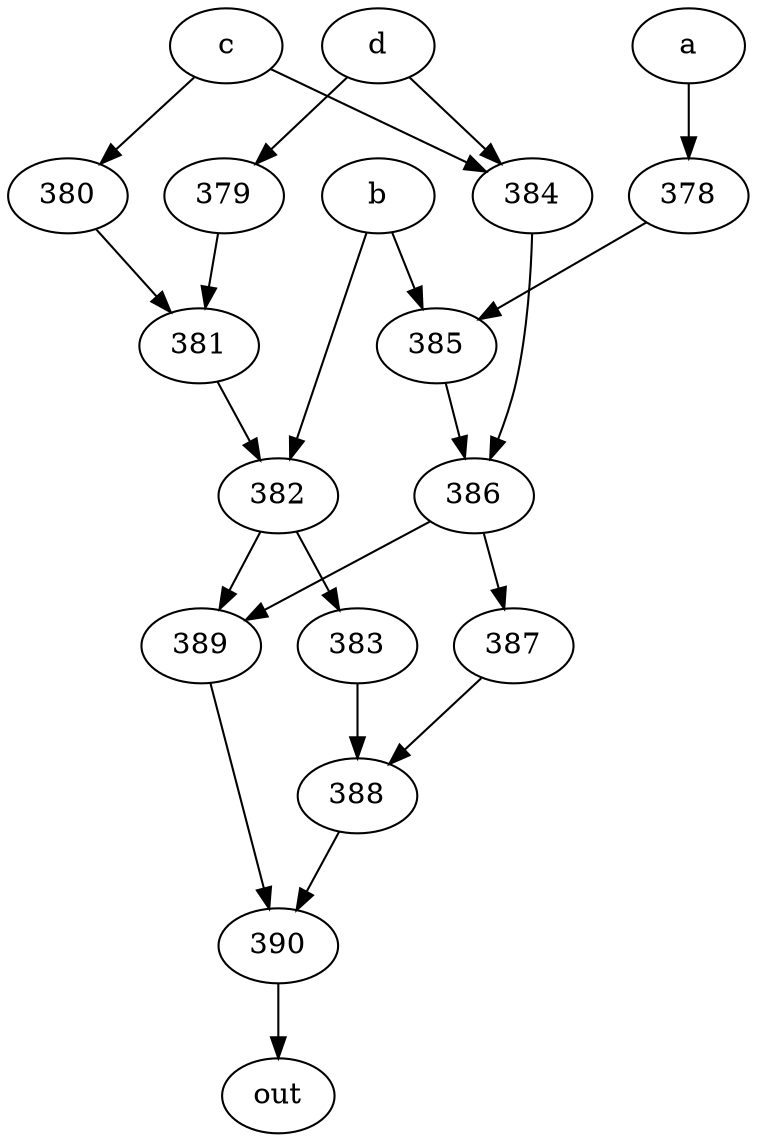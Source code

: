 strict digraph "" {
	390 -> out;
	a -> 378;
	378 -> 385;
	385 -> 386;
	b -> 385;
	b -> 382;
	382 -> 383;
	382 -> 389;
	383 -> 388;
	389 -> 390;
	386 -> 389;
	386 -> 387;
	c -> 380;
	c -> 384;
	380 -> 381;
	384 -> 386;
	381 -> 382;
	d -> 384;
	d -> 379;
	379 -> 381;
	388 -> 390;
	387 -> 388;
}
